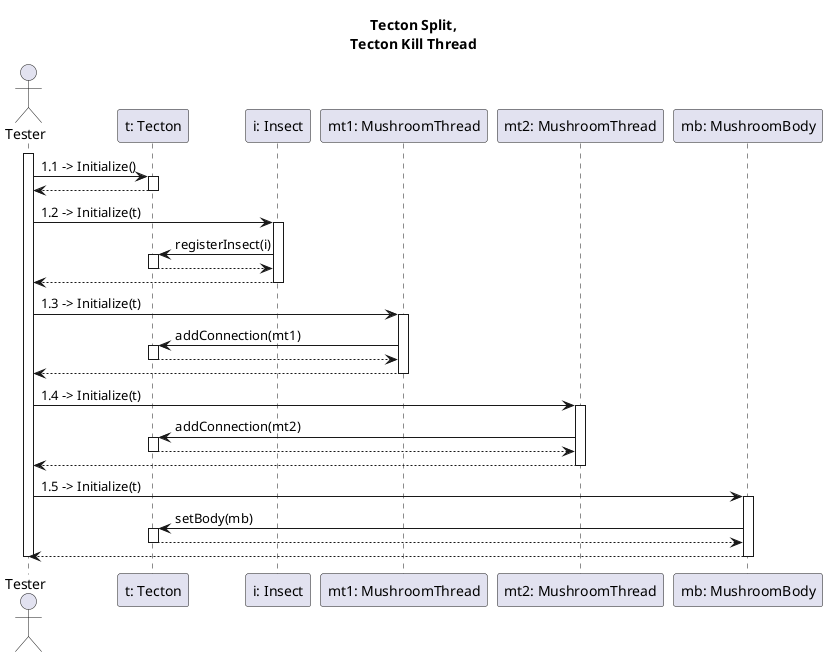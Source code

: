 ' Kötelező teszteset: két fonal, egy rovar és egy gomba van a tektonon, ami kettétörik
' Test-casek amikhez jó ez a diagram:
' - Tecton Split
' - Tecton Kill Thread

@startuml communicationTecton1

title Tecton Split,\nTecton Kill Thread

actor "Tester" as ts
participant "t: Tecton" as t
participant "i: Insect" as i
participant "mt1: MushroomThread" as mt1
participant "mt2: MushroomThread" as mt2
participant "mb: MushroomBody" as mb

' inicializálások

activate ts

ts -> t: 1.1 -> Initialize()
activate t
ts <-- t
deactivate t

ts -> i: 1.2 -> Initialize(t)
activate i
i -> t: registerInsect(i)
activate t
i <-- t
deactivate t
ts <-- i
deactivate i

ts -> mt1: 1.3 -> Initialize(t)
activate mt1
mt1 -> t: addConnection(mt1)
activate t
mt1 <-- t
deactivate t
ts <-- mt1
deactivate mt1

ts -> mt2: 1.4 -> Initialize(t)
activate mt2
mt2 -> t: addConnection(mt2)
activate t
mt2 <-- t
deactivate t
ts <-- mt2
deactivate mt2

ts -> mb: 1.5 -> Initialize(t)
activate mb
mb -> t: setBody(mb)
activate t
mb <-- t
deactivate t
ts <-- mb
deactivate mb

' tecton setup

' ts -> t: 2.1 -> addConnection(mt1)
' activate t
' ts <-- t
' deactivate t

' ts -> t: 2.2 -> addConnection(mt2)
' activate t
' ts <-- t
' deactivate t

' ts -> t: 2.3 -> registerInsect(i)
' activate t
' ts <-- t
' deactivate t

' ts -> t: 2.4 -> setBody(mb)
' activate t
' ts <-- t
' deactivate t

deactivate ts

@enduml